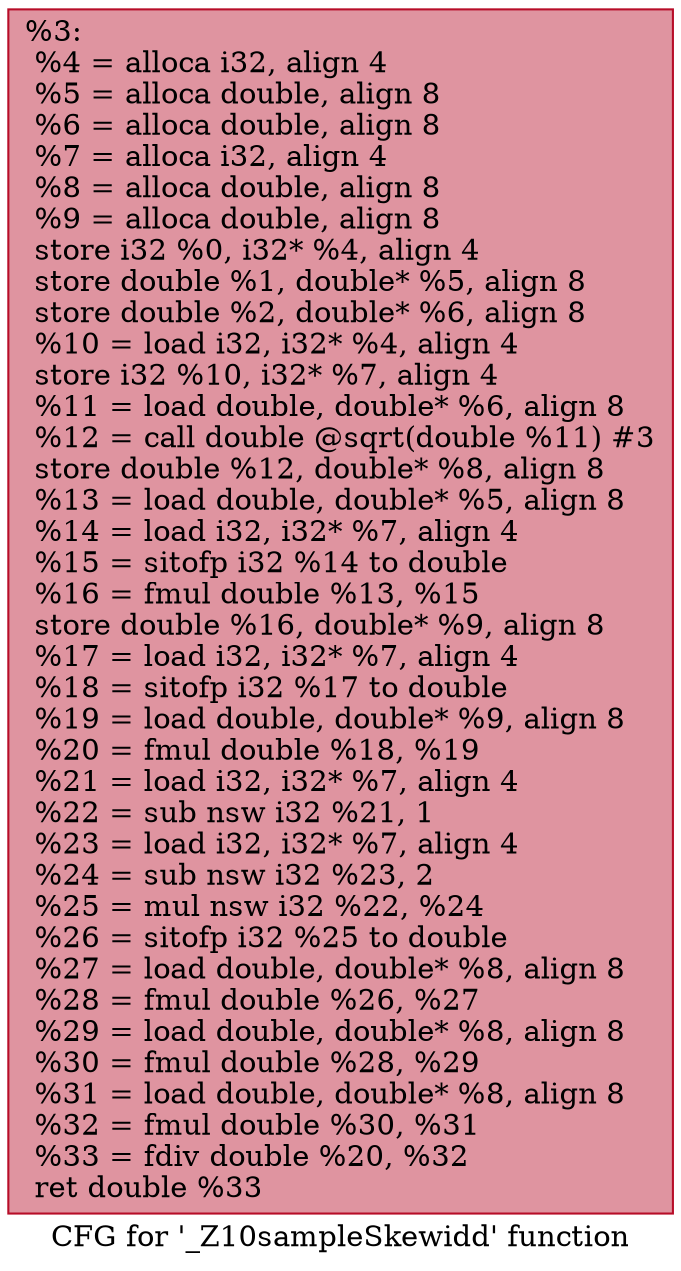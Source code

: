 digraph "CFG for '_Z10sampleSkewidd' function" {
	label="CFG for '_Z10sampleSkewidd' function";

	Node0x1b338090fd0 [shape=record,color="#b70d28ff", style=filled, fillcolor="#b70d2870",label="{%3:\l  %4 = alloca i32, align 4\l  %5 = alloca double, align 8\l  %6 = alloca double, align 8\l  %7 = alloca i32, align 4\l  %8 = alloca double, align 8\l  %9 = alloca double, align 8\l  store i32 %0, i32* %4, align 4\l  store double %1, double* %5, align 8\l  store double %2, double* %6, align 8\l  %10 = load i32, i32* %4, align 4\l  store i32 %10, i32* %7, align 4\l  %11 = load double, double* %6, align 8\l  %12 = call double @sqrt(double %11) #3\l  store double %12, double* %8, align 8\l  %13 = load double, double* %5, align 8\l  %14 = load i32, i32* %7, align 4\l  %15 = sitofp i32 %14 to double\l  %16 = fmul double %13, %15\l  store double %16, double* %9, align 8\l  %17 = load i32, i32* %7, align 4\l  %18 = sitofp i32 %17 to double\l  %19 = load double, double* %9, align 8\l  %20 = fmul double %18, %19\l  %21 = load i32, i32* %7, align 4\l  %22 = sub nsw i32 %21, 1\l  %23 = load i32, i32* %7, align 4\l  %24 = sub nsw i32 %23, 2\l  %25 = mul nsw i32 %22, %24\l  %26 = sitofp i32 %25 to double\l  %27 = load double, double* %8, align 8\l  %28 = fmul double %26, %27\l  %29 = load double, double* %8, align 8\l  %30 = fmul double %28, %29\l  %31 = load double, double* %8, align 8\l  %32 = fmul double %30, %31\l  %33 = fdiv double %20, %32\l  ret double %33\l}"];
}
